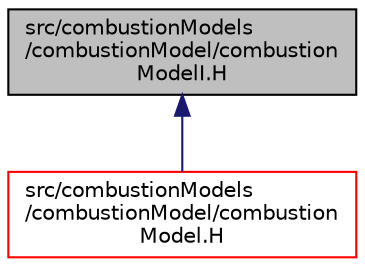 digraph "src/combustionModels/combustionModel/combustionModelI.H"
{
  bgcolor="transparent";
  edge [fontname="Helvetica",fontsize="10",labelfontname="Helvetica",labelfontsize="10"];
  node [fontname="Helvetica",fontsize="10",shape=record];
  Node1 [label="src/combustionModels\l/combustionModel/combustion\lModelI.H",height=0.2,width=0.4,color="black", fillcolor="grey75", style="filled", fontcolor="black"];
  Node1 -> Node2 [dir="back",color="midnightblue",fontsize="10",style="solid",fontname="Helvetica"];
  Node2 [label="src/combustionModels\l/combustionModel/combustion\lModel.H",height=0.2,width=0.4,color="red",URL="$a04773.html"];
}
